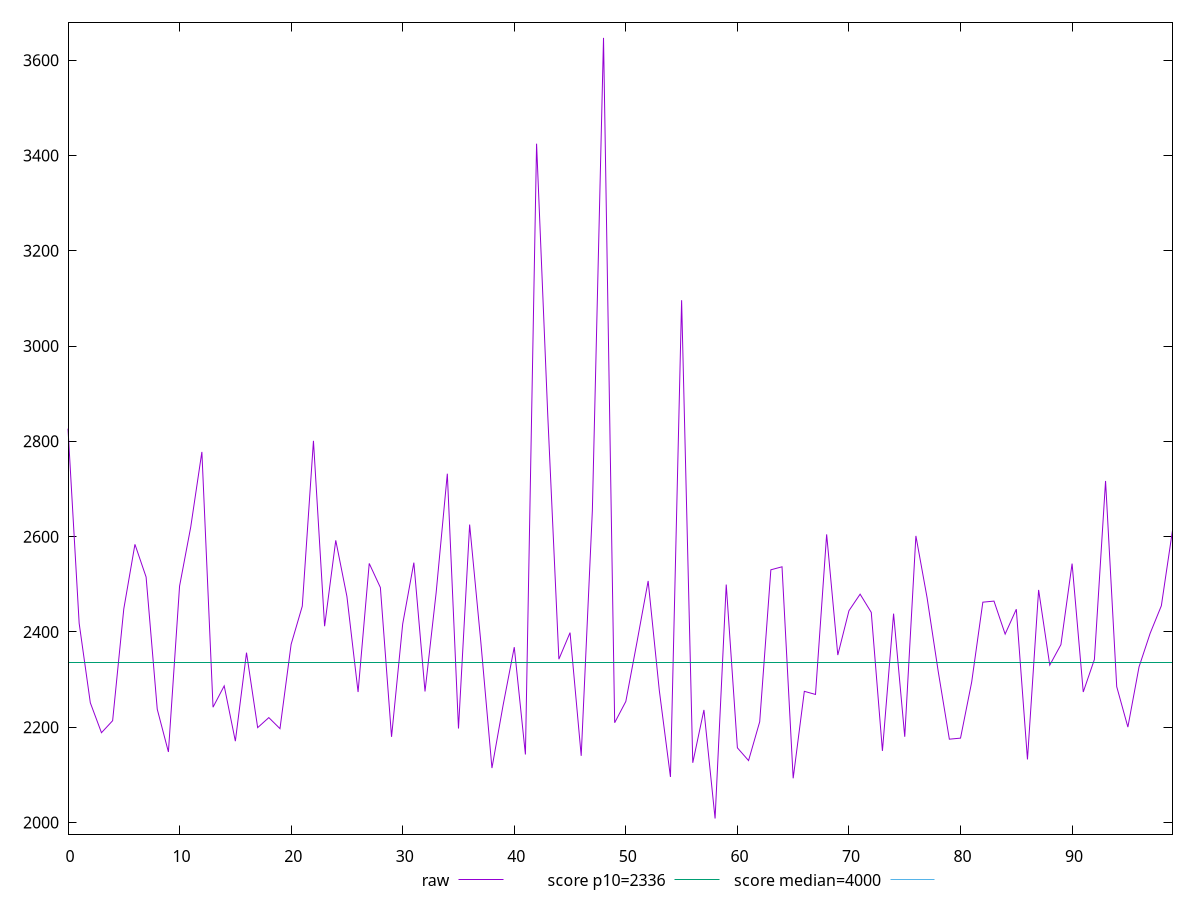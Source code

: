 reset

$raw <<EOF
0 2826.6150000000002
1 2418.1195000000007
2 2251.2920000000004
3 2188.438
4 2213.65
5 2448.2635
6 2583.8464999999997
7 2515.2825000000003
8 2237.7075000000004
9 2148.0405
10 2496.093
11 2620.0739999999996
12 2777.8610000000003
13 2241.975
14 2286.7380000000003
15 2170.69
16 2356.426
17 2199.0969999999998
18 2220.151
19 2196.9786999999997
20 2374.0025
21 2454.1169999999993
22 2801.091
23 2412.0109999999995
24 2592.2054999999996
25 2474.4505
26 2273.8475000000003
27 2543.7560000000003
28 2493.174
29 2179.7430000000004
30 2416.732
31 2545.4015
32 2274.973
33 2482.8214999999996
34 2732.126
35 2197.216
36 2625.2865
37 2379.5685000000003
38 2114.2505
39 2246.2540000000004
40 2367.9964999999993
41 2142.7439999999997
42 3424.874999999999
43 2856.1765000000005
44 2342.7805
45 2398.4775
46 2139.9115
47 2654.619499999999
48 3646.87
49 2209.3945
50 2254.0380000000005
51 2378.6855000000005
52 2506.98
53 2277.3014999999996
54 2095.5429999999997
55 3096.3
56 2125.32
57 2236.2691
58 2008.3200000000002
59 2499.4584999999997
60 2156.703
61 2129.962
62 2211.5160000000005
63 2530.402000000001
64 2536.7035000000005
65 2092.7214999999997
66 2275.294
67 2268.7709999999997
68 2604.7525000000005
69 2351.4359999999997
70 2444.5305
71 2479.2394999999997
72 2440.9815
73 2150.1965
74 2438.3705
75 2179.913
76 2601.5649999999996
77 2472.157
78 2317.0995000000003
79 2174.8695000000002
80 2177.0584999999996
81 2294.797
82 2462.445
83 2464.7025000000003
84 2395.4605
85 2447.6255
86 2132.3765
87 2488.1400000000003
88 2330.3485
89 2373.3325
90 2543.375
91 2273.875
92 2342.2125
93 2716.8945
94 2285.1389999999997
95 2200.2605000000003
96 2326.551
97 2397.2345
98 2454.8745
99 2613.1219999999994
EOF

set key outside below
set xrange [0:99]
set yrange [1975.5490000000002:3679.641]
set trange [1975.5490000000002:3679.641]
set terminal svg size 640, 500 enhanced background rgb 'white'
set output "report_00015_2021-02-09T16-11-33.973Z/first-contentful-paint/samples/pages+cached+noadtech+nomedia/raw/values.svg"

plot $raw title "raw" with line, \
     2336 title "score p10=2336", \
     4000 title "score median=4000"

reset

